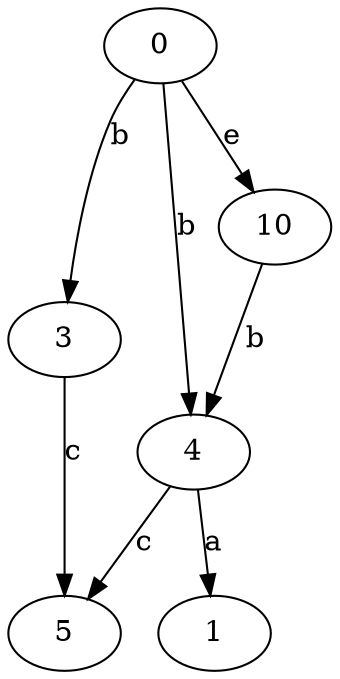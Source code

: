 strict digraph  {
0;
1;
3;
4;
5;
10;
0 -> 3  [label=b];
0 -> 4  [label=b];
0 -> 10  [label=e];
3 -> 5  [label=c];
4 -> 1  [label=a];
4 -> 5  [label=c];
10 -> 4  [label=b];
}
